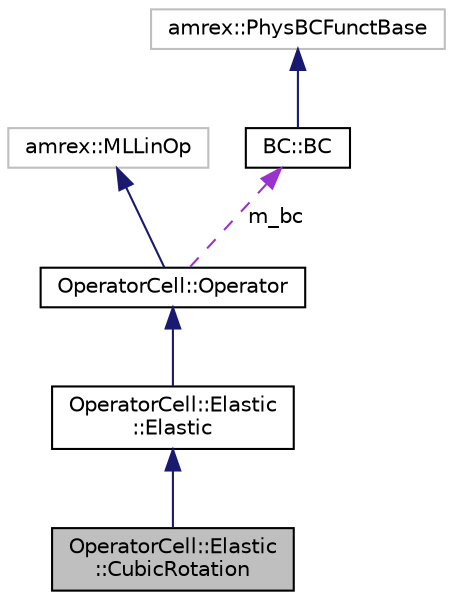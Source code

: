 digraph "OperatorCell::Elastic::CubicRotation"
{
  edge [fontname="Helvetica",fontsize="10",labelfontname="Helvetica",labelfontsize="10"];
  node [fontname="Helvetica",fontsize="10",shape=record];
  Node1 [label="OperatorCell::Elastic\l::CubicRotation",height=0.2,width=0.4,color="black", fillcolor="grey75", style="filled", fontcolor="black"];
  Node2 -> Node1 [dir="back",color="midnightblue",fontsize="10",style="solid",fontname="Helvetica"];
  Node2 [label="OperatorCell::Elastic\l::Elastic",height=0.2,width=0.4,color="black", fillcolor="white", style="filled",URL="$classOperatorCell_1_1Elastic_1_1Elastic.html"];
  Node3 -> Node2 [dir="back",color="midnightblue",fontsize="10",style="solid",fontname="Helvetica"];
  Node3 [label="OperatorCell::Operator",height=0.2,width=0.4,color="black", fillcolor="white", style="filled",URL="$classOperatorCell_1_1Operator.html"];
  Node4 -> Node3 [dir="back",color="midnightblue",fontsize="10",style="solid",fontname="Helvetica"];
  Node4 [label="amrex::MLLinOp",height=0.2,width=0.4,color="grey75", fillcolor="white", style="filled"];
  Node5 -> Node3 [dir="back",color="darkorchid3",fontsize="10",style="dashed",label=" m_bc" ,fontname="Helvetica"];
  Node5 [label="BC::BC",height=0.2,width=0.4,color="black", fillcolor="white", style="filled",URL="$classBC_1_1BC.html"];
  Node6 -> Node5 [dir="back",color="midnightblue",fontsize="10",style="solid",fontname="Helvetica"];
  Node6 [label="amrex::PhysBCFunctBase",height=0.2,width=0.4,color="grey75", fillcolor="white", style="filled"];
}

